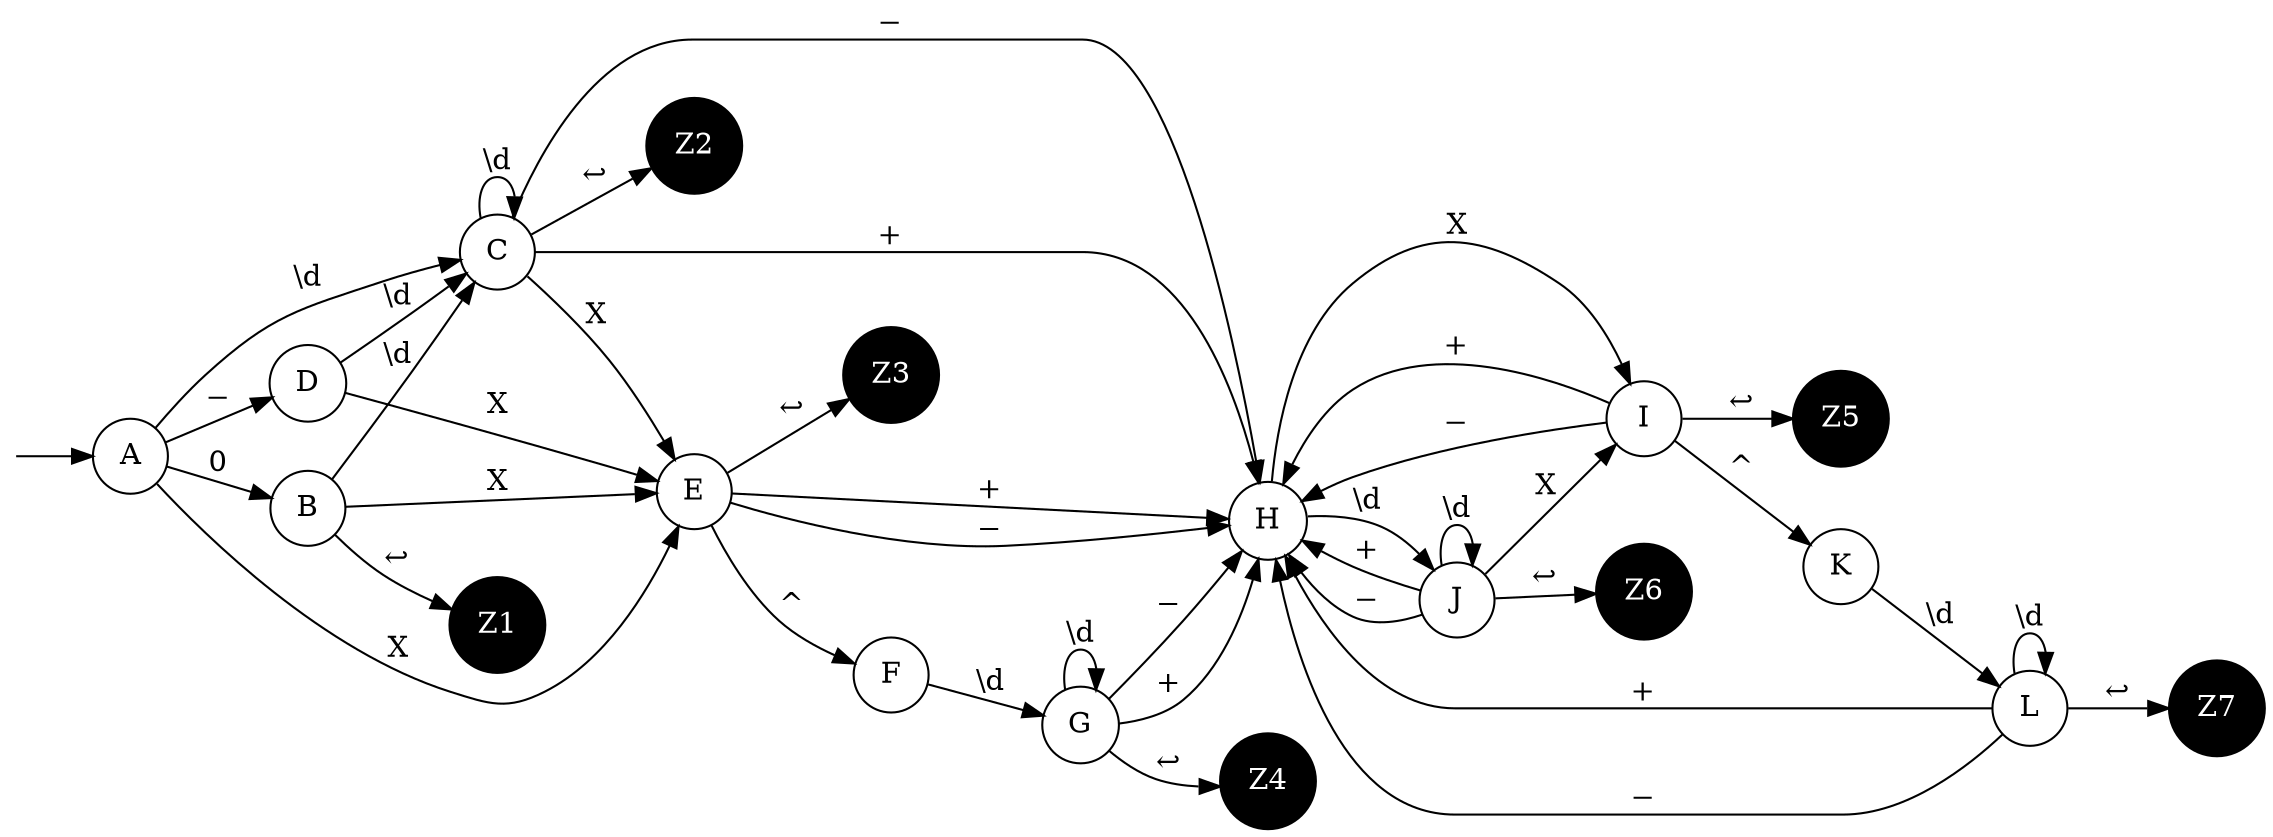 digraph finite_state_machine {
    rankdir=LR;
    node [shape = point, color=white, fontcolor=white]; start;
    node [shape = circle, color=black, fontcolor=white style=filled fillcolor=black]; 
        Z1, Z2, Z3, Z4, Z5, Z6, Z7;
    node [fillcolor=white shape=circle color=black fontcolor=black]; A; 
    start -> A;

    A -> B [label = "0"];
    A -> C [label = "\\d"];
    A -> D [label = "&#x2212;"];
    A -> E [label = "X"];

    B -> Z1 [label = "&#x21a9;"];
    B -> C [label = "\\d"];
    B -> E [label = "X"];

    C -> Z2 [label = "&#x21a9;"];
    C -> E [label = "X"];
    C -> H [label = "+"];
    C -> H [label = "&#x2212;"];
    C -> C [label = "\\d"];

    D -> C [label = "\\d"];
    D -> E [label = "X"];

    E -> F [label = "^"];
    E -> Z3 [label = "&#x21a9;"];
    E -> H [label = "+"];
    E -> H [label = "&#x2212;"];

    F -> G [label = "\\d"];

    G -> Z4 [label = "&#x21a9;"];
    G -> G [label = "\\d"];
    G -> H [label = "+"];
    G -> H [label = "&#x2212;"];

    H -> I [label = "X"];
    H -> J [label = "\\d"];

    I -> Z5 [label = "&#x21a9;"];
    I -> K [label = "^"];
    I -> H [label = "+"];
    I -> H [label = "&#x2212;"];

    J -> Z6 [label = "&#x21a9;"];
    J -> I [label = "X"];
    J -> J [label = "\\d"];
    J -> H [label = "+"];
    J -> H [label = "&#x2212;"];

    K -> L [label = "\\d"];

    L -> L [label = "\\d"];
    L -> Z7 [label = "&#x21a9;"];
    L -> H [label = "+"];
    L -> H [label = "&#x2212;"];
}

